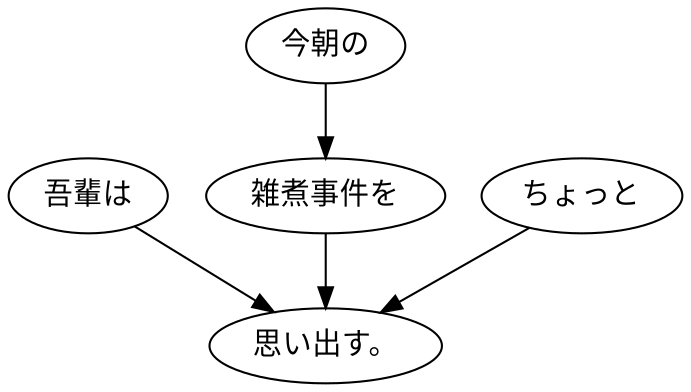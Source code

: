 digraph graph849 {
	node0 [label="吾輩は"];
	node1 [label="今朝の"];
	node2 [label="雑煮事件を"];
	node3 [label="ちょっと"];
	node4 [label="思い出す。"];
	node0 -> node4;
	node1 -> node2;
	node2 -> node4;
	node3 -> node4;
}
